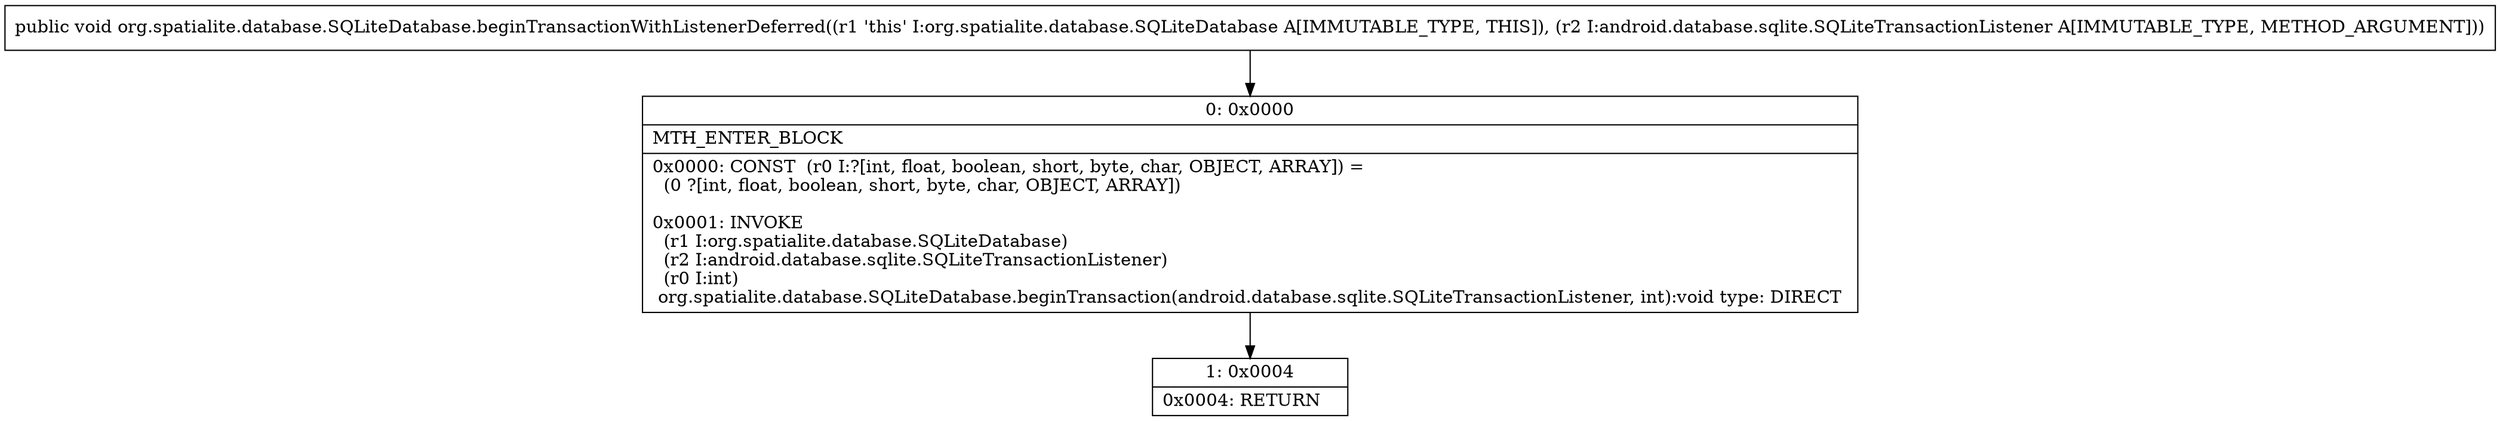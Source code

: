 digraph "CFG fororg.spatialite.database.SQLiteDatabase.beginTransactionWithListenerDeferred(Landroid\/database\/sqlite\/SQLiteTransactionListener;)V" {
Node_0 [shape=record,label="{0\:\ 0x0000|MTH_ENTER_BLOCK\l|0x0000: CONST  (r0 I:?[int, float, boolean, short, byte, char, OBJECT, ARRAY]) = \l  (0 ?[int, float, boolean, short, byte, char, OBJECT, ARRAY])\l \l0x0001: INVOKE  \l  (r1 I:org.spatialite.database.SQLiteDatabase)\l  (r2 I:android.database.sqlite.SQLiteTransactionListener)\l  (r0 I:int)\l org.spatialite.database.SQLiteDatabase.beginTransaction(android.database.sqlite.SQLiteTransactionListener, int):void type: DIRECT \l}"];
Node_1 [shape=record,label="{1\:\ 0x0004|0x0004: RETURN   \l}"];
MethodNode[shape=record,label="{public void org.spatialite.database.SQLiteDatabase.beginTransactionWithListenerDeferred((r1 'this' I:org.spatialite.database.SQLiteDatabase A[IMMUTABLE_TYPE, THIS]), (r2 I:android.database.sqlite.SQLiteTransactionListener A[IMMUTABLE_TYPE, METHOD_ARGUMENT])) }"];
MethodNode -> Node_0;
Node_0 -> Node_1;
}

